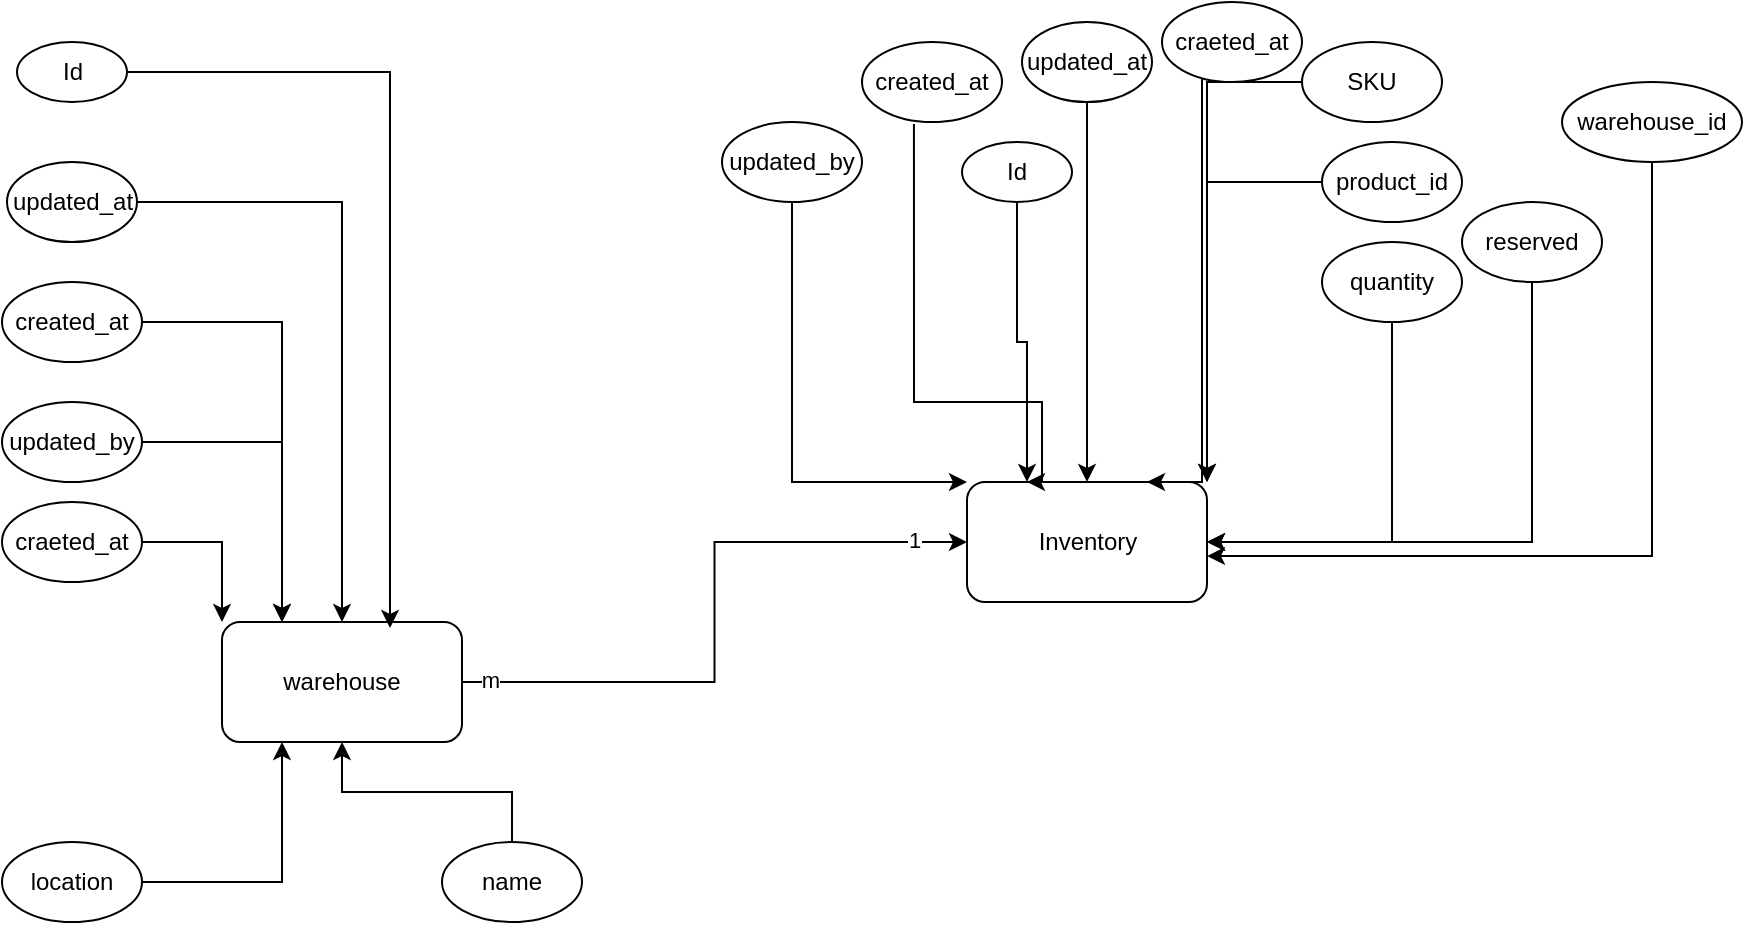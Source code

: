 <mxfile version="28.0.7">
  <diagram name="Page-1" id="aYmvn7rq16eoBEnjJHyL">
    <mxGraphModel dx="2276" dy="1883" grid="1" gridSize="10" guides="1" tooltips="1" connect="1" arrows="1" fold="1" page="1" pageScale="1" pageWidth="850" pageHeight="1100" math="0" shadow="0">
      <root>
        <mxCell id="0" />
        <mxCell id="1" parent="0" />
        <mxCell id="BZTRUkKIR42aVyGk3ifO-1" value="Inventory" style="rounded=1;whiteSpace=wrap;html=1;" vertex="1" parent="1">
          <mxGeometry x="202.5" y="200" width="120" height="60" as="geometry" />
        </mxCell>
        <mxCell id="BZTRUkKIR42aVyGk3ifO-25" style="edgeStyle=orthogonalEdgeStyle;rounded=0;orthogonalLoop=1;jettySize=auto;html=1;entryX=0.25;entryY=0;entryDx=0;entryDy=0;" edge="1" parent="1" source="BZTRUkKIR42aVyGk3ifO-2" target="BZTRUkKIR42aVyGk3ifO-1">
          <mxGeometry relative="1" as="geometry" />
        </mxCell>
        <mxCell id="BZTRUkKIR42aVyGk3ifO-2" value="Id" style="ellipse;whiteSpace=wrap;html=1;" vertex="1" parent="1">
          <mxGeometry x="200" y="30" width="55" height="30" as="geometry" />
        </mxCell>
        <mxCell id="BZTRUkKIR42aVyGk3ifO-28" style="edgeStyle=orthogonalEdgeStyle;rounded=0;orthogonalLoop=1;jettySize=auto;html=1;entryX=0.75;entryY=0;entryDx=0;entryDy=0;" edge="1" parent="1" source="BZTRUkKIR42aVyGk3ifO-3" target="BZTRUkKIR42aVyGk3ifO-1">
          <mxGeometry relative="1" as="geometry">
            <Array as="points">
              <mxPoint x="320" y="50" />
              <mxPoint x="320" y="50" />
            </Array>
          </mxGeometry>
        </mxCell>
        <mxCell id="BZTRUkKIR42aVyGk3ifO-3" value="craeted_at" style="ellipse;whiteSpace=wrap;html=1;" vertex="1" parent="1">
          <mxGeometry x="300" y="-40" width="70" height="40" as="geometry" />
        </mxCell>
        <mxCell id="BZTRUkKIR42aVyGk3ifO-24" style="edgeStyle=orthogonalEdgeStyle;rounded=0;orthogonalLoop=1;jettySize=auto;html=1;entryX=0.25;entryY=0;entryDx=0;entryDy=0;exitX=0.371;exitY=1.025;exitDx=0;exitDy=0;exitPerimeter=0;" edge="1" parent="1" source="BZTRUkKIR42aVyGk3ifO-4" target="BZTRUkKIR42aVyGk3ifO-1">
          <mxGeometry relative="1" as="geometry">
            <Array as="points">
              <mxPoint x="176" y="160" />
              <mxPoint x="240" y="160" />
              <mxPoint x="240" y="200" />
            </Array>
          </mxGeometry>
        </mxCell>
        <mxCell id="BZTRUkKIR42aVyGk3ifO-4" value="created_at" style="ellipse;whiteSpace=wrap;html=1;" vertex="1" parent="1">
          <mxGeometry x="150" y="-20" width="70" height="40" as="geometry" />
        </mxCell>
        <mxCell id="BZTRUkKIR42aVyGk3ifO-27" style="edgeStyle=orthogonalEdgeStyle;rounded=0;orthogonalLoop=1;jettySize=auto;html=1;entryX=0.5;entryY=0;entryDx=0;entryDy=0;" edge="1" parent="1" source="BZTRUkKIR42aVyGk3ifO-5" target="BZTRUkKIR42aVyGk3ifO-1">
          <mxGeometry relative="1" as="geometry" />
        </mxCell>
        <mxCell id="BZTRUkKIR42aVyGk3ifO-5" value="updated_at" style="ellipse;whiteSpace=wrap;html=1;" vertex="1" parent="1">
          <mxGeometry x="230" y="-30" width="65" height="40" as="geometry" />
        </mxCell>
        <mxCell id="BZTRUkKIR42aVyGk3ifO-23" style="edgeStyle=orthogonalEdgeStyle;rounded=0;orthogonalLoop=1;jettySize=auto;html=1;entryX=0;entryY=0;entryDx=0;entryDy=0;" edge="1" parent="1" source="BZTRUkKIR42aVyGk3ifO-6" target="BZTRUkKIR42aVyGk3ifO-1">
          <mxGeometry relative="1" as="geometry">
            <Array as="points">
              <mxPoint x="115" y="200" />
            </Array>
          </mxGeometry>
        </mxCell>
        <mxCell id="BZTRUkKIR42aVyGk3ifO-6" value="updated&lt;span style=&quot;background-color: transparent; color: light-dark(rgb(0, 0, 0), rgb(255, 255, 255));&quot;&gt;_by&lt;/span&gt;" style="ellipse;whiteSpace=wrap;html=1;" vertex="1" parent="1">
          <mxGeometry x="80" y="20" width="70" height="40" as="geometry" />
        </mxCell>
        <mxCell id="BZTRUkKIR42aVyGk3ifO-34" style="edgeStyle=orthogonalEdgeStyle;rounded=0;orthogonalLoop=1;jettySize=auto;html=1;entryX=1;entryY=0;entryDx=0;entryDy=0;" edge="1" parent="1" source="BZTRUkKIR42aVyGk3ifO-17" target="BZTRUkKIR42aVyGk3ifO-1">
          <mxGeometry relative="1" as="geometry" />
        </mxCell>
        <mxCell id="BZTRUkKIR42aVyGk3ifO-17" value="product_id" style="ellipse;whiteSpace=wrap;html=1;" vertex="1" parent="1">
          <mxGeometry x="380" y="30" width="70" height="40" as="geometry" />
        </mxCell>
        <mxCell id="BZTRUkKIR42aVyGk3ifO-29" style="edgeStyle=orthogonalEdgeStyle;rounded=0;orthogonalLoop=1;jettySize=auto;html=1;entryX=1;entryY=0;entryDx=0;entryDy=0;" edge="1" parent="1" source="BZTRUkKIR42aVyGk3ifO-18" target="BZTRUkKIR42aVyGk3ifO-1">
          <mxGeometry relative="1" as="geometry" />
        </mxCell>
        <mxCell id="BZTRUkKIR42aVyGk3ifO-18" value="SKU" style="ellipse;whiteSpace=wrap;html=1;" vertex="1" parent="1">
          <mxGeometry x="370" y="-20" width="70" height="40" as="geometry" />
        </mxCell>
        <mxCell id="BZTRUkKIR42aVyGk3ifO-37" style="edgeStyle=orthogonalEdgeStyle;rounded=0;orthogonalLoop=1;jettySize=auto;html=1;entryX=1;entryY=0.5;entryDx=0;entryDy=0;exitX=0.5;exitY=1;exitDx=0;exitDy=0;" edge="1" parent="1" source="BZTRUkKIR42aVyGk3ifO-31" target="BZTRUkKIR42aVyGk3ifO-1">
          <mxGeometry relative="1" as="geometry" />
        </mxCell>
        <mxCell id="BZTRUkKIR42aVyGk3ifO-31" value="quantity" style="ellipse;whiteSpace=wrap;html=1;" vertex="1" parent="1">
          <mxGeometry x="380" y="80" width="70" height="40" as="geometry" />
        </mxCell>
        <mxCell id="BZTRUkKIR42aVyGk3ifO-38" style="edgeStyle=orthogonalEdgeStyle;rounded=0;orthogonalLoop=1;jettySize=auto;html=1;entryX=1;entryY=0.5;entryDx=0;entryDy=0;exitX=0.5;exitY=1;exitDx=0;exitDy=0;" edge="1" parent="1" source="BZTRUkKIR42aVyGk3ifO-32" target="BZTRUkKIR42aVyGk3ifO-1">
          <mxGeometry relative="1" as="geometry">
            <Array as="points">
              <mxPoint x="485" y="230" />
            </Array>
          </mxGeometry>
        </mxCell>
        <mxCell id="BZTRUkKIR42aVyGk3ifO-32" value="reserved" style="ellipse;whiteSpace=wrap;html=1;" vertex="1" parent="1">
          <mxGeometry x="450" y="60" width="70" height="40" as="geometry" />
        </mxCell>
        <mxCell id="BZTRUkKIR42aVyGk3ifO-33" value="warehouse_id" style="ellipse;whiteSpace=wrap;html=1;" vertex="1" parent="1">
          <mxGeometry x="500" width="90" height="40" as="geometry" />
        </mxCell>
        <mxCell id="BZTRUkKIR42aVyGk3ifO-39" style="edgeStyle=orthogonalEdgeStyle;rounded=0;orthogonalLoop=1;jettySize=auto;html=1;entryX=1;entryY=0.617;entryDx=0;entryDy=0;entryPerimeter=0;exitX=0.5;exitY=1;exitDx=0;exitDy=0;" edge="1" parent="1" source="BZTRUkKIR42aVyGk3ifO-33" target="BZTRUkKIR42aVyGk3ifO-1">
          <mxGeometry relative="1" as="geometry" />
        </mxCell>
        <mxCell id="BZTRUkKIR42aVyGk3ifO-62" style="edgeStyle=orthogonalEdgeStyle;rounded=0;orthogonalLoop=1;jettySize=auto;html=1;entryX=0;entryY=0.5;entryDx=0;entryDy=0;" edge="1" parent="1" source="BZTRUkKIR42aVyGk3ifO-40" target="BZTRUkKIR42aVyGk3ifO-1">
          <mxGeometry relative="1" as="geometry" />
        </mxCell>
        <mxCell id="BZTRUkKIR42aVyGk3ifO-64" value="m" style="edgeLabel;html=1;align=center;verticalAlign=middle;resizable=0;points=[];" vertex="1" connectable="0" parent="BZTRUkKIR42aVyGk3ifO-62">
          <mxGeometry x="-0.919" y="-1" relative="1" as="geometry">
            <mxPoint x="1" y="-2" as="offset" />
          </mxGeometry>
        </mxCell>
        <mxCell id="BZTRUkKIR42aVyGk3ifO-65" value="1" style="edgeLabel;html=1;align=center;verticalAlign=middle;resizable=0;points=[];" vertex="1" connectable="0" parent="BZTRUkKIR42aVyGk3ifO-62">
          <mxGeometry x="0.774" relative="1" as="geometry">
            <mxPoint x="10" y="-1" as="offset" />
          </mxGeometry>
        </mxCell>
        <mxCell id="BZTRUkKIR42aVyGk3ifO-40" value="warehouse" style="rounded=1;whiteSpace=wrap;html=1;" vertex="1" parent="1">
          <mxGeometry x="-170" y="270" width="120" height="60" as="geometry" />
        </mxCell>
        <mxCell id="BZTRUkKIR42aVyGk3ifO-41" value="Id" style="ellipse;whiteSpace=wrap;html=1;" vertex="1" parent="1">
          <mxGeometry x="-272.5" y="-20" width="55" height="30" as="geometry" />
        </mxCell>
        <mxCell id="BZTRUkKIR42aVyGk3ifO-51" style="edgeStyle=orthogonalEdgeStyle;rounded=0;orthogonalLoop=1;jettySize=auto;html=1;entryX=0;entryY=0;entryDx=0;entryDy=0;" edge="1" parent="1" source="BZTRUkKIR42aVyGk3ifO-42" target="BZTRUkKIR42aVyGk3ifO-40">
          <mxGeometry relative="1" as="geometry" />
        </mxCell>
        <mxCell id="BZTRUkKIR42aVyGk3ifO-42" value="craeted_at" style="ellipse;whiteSpace=wrap;html=1;" vertex="1" parent="1">
          <mxGeometry x="-280" y="210" width="70" height="40" as="geometry" />
        </mxCell>
        <mxCell id="BZTRUkKIR42aVyGk3ifO-53" style="edgeStyle=orthogonalEdgeStyle;rounded=0;orthogonalLoop=1;jettySize=auto;html=1;entryX=0.25;entryY=0;entryDx=0;entryDy=0;" edge="1" parent="1" source="BZTRUkKIR42aVyGk3ifO-43" target="BZTRUkKIR42aVyGk3ifO-40">
          <mxGeometry relative="1" as="geometry" />
        </mxCell>
        <mxCell id="BZTRUkKIR42aVyGk3ifO-43" value="created_at" style="ellipse;whiteSpace=wrap;html=1;" vertex="1" parent="1">
          <mxGeometry x="-280" y="100" width="70" height="40" as="geometry" />
        </mxCell>
        <mxCell id="BZTRUkKIR42aVyGk3ifO-54" style="edgeStyle=orthogonalEdgeStyle;rounded=0;orthogonalLoop=1;jettySize=auto;html=1;" edge="1" parent="1" source="BZTRUkKIR42aVyGk3ifO-44" target="BZTRUkKIR42aVyGk3ifO-40">
          <mxGeometry relative="1" as="geometry" />
        </mxCell>
        <mxCell id="BZTRUkKIR42aVyGk3ifO-44" value="updated_at" style="ellipse;whiteSpace=wrap;html=1;" vertex="1" parent="1">
          <mxGeometry x="-277.5" y="40" width="65" height="40" as="geometry" />
        </mxCell>
        <mxCell id="BZTRUkKIR42aVyGk3ifO-52" style="edgeStyle=orthogonalEdgeStyle;rounded=0;orthogonalLoop=1;jettySize=auto;html=1;entryX=0.25;entryY=0;entryDx=0;entryDy=0;" edge="1" parent="1" source="BZTRUkKIR42aVyGk3ifO-45" target="BZTRUkKIR42aVyGk3ifO-40">
          <mxGeometry relative="1" as="geometry" />
        </mxCell>
        <mxCell id="BZTRUkKIR42aVyGk3ifO-45" value="updated&lt;span style=&quot;background-color: transparent; color: light-dark(rgb(0, 0, 0), rgb(255, 255, 255));&quot;&gt;_by&lt;/span&gt;" style="ellipse;whiteSpace=wrap;html=1;" vertex="1" parent="1">
          <mxGeometry x="-280" y="160" width="70" height="40" as="geometry" />
        </mxCell>
        <mxCell id="BZTRUkKIR42aVyGk3ifO-56" style="edgeStyle=orthogonalEdgeStyle;rounded=0;orthogonalLoop=1;jettySize=auto;html=1;entryX=0.7;entryY=0.05;entryDx=0;entryDy=0;entryPerimeter=0;" edge="1" parent="1" source="BZTRUkKIR42aVyGk3ifO-41" target="BZTRUkKIR42aVyGk3ifO-40">
          <mxGeometry relative="1" as="geometry" />
        </mxCell>
        <mxCell id="BZTRUkKIR42aVyGk3ifO-61" style="edgeStyle=orthogonalEdgeStyle;rounded=0;orthogonalLoop=1;jettySize=auto;html=1;entryX=0.5;entryY=1;entryDx=0;entryDy=0;" edge="1" parent="1" source="BZTRUkKIR42aVyGk3ifO-57" target="BZTRUkKIR42aVyGk3ifO-40">
          <mxGeometry relative="1" as="geometry" />
        </mxCell>
        <mxCell id="BZTRUkKIR42aVyGk3ifO-57" value="name" style="ellipse;whiteSpace=wrap;html=1;" vertex="1" parent="1">
          <mxGeometry x="-60" y="380" width="70" height="40" as="geometry" />
        </mxCell>
        <mxCell id="BZTRUkKIR42aVyGk3ifO-60" style="edgeStyle=orthogonalEdgeStyle;rounded=0;orthogonalLoop=1;jettySize=auto;html=1;entryX=0.25;entryY=1;entryDx=0;entryDy=0;" edge="1" parent="1" source="BZTRUkKIR42aVyGk3ifO-58" target="BZTRUkKIR42aVyGk3ifO-40">
          <mxGeometry relative="1" as="geometry" />
        </mxCell>
        <mxCell id="BZTRUkKIR42aVyGk3ifO-58" value="location" style="ellipse;whiteSpace=wrap;html=1;" vertex="1" parent="1">
          <mxGeometry x="-280" y="380" width="70" height="40" as="geometry" />
        </mxCell>
      </root>
    </mxGraphModel>
  </diagram>
</mxfile>
